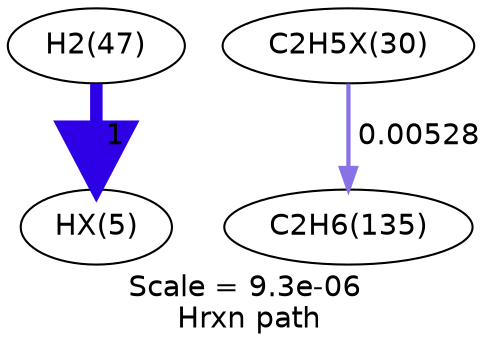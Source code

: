 digraph reaction_paths {
center=1;
s11 -> s33[fontname="Helvetica", style="setlinewidth(6)", arrowsize=3, color="0.7, 1.5, 0.9"
, label=" 1"];
s37 -> s13[fontname="Helvetica", style="setlinewidth(2.04)", arrowsize=1.02, color="0.7, 0.505, 0.9"
, label=" 0.00528"];
s11 [ fontname="Helvetica", label="H2(47)"];
s13 [ fontname="Helvetica", label="C2H6(135)"];
s33 [ fontname="Helvetica", label="HX(5)"];
s37 [ fontname="Helvetica", label="C2H5X(30)"];
 label = "Scale = 9.3e-06\l Hrxn path";
 fontname = "Helvetica";
}
